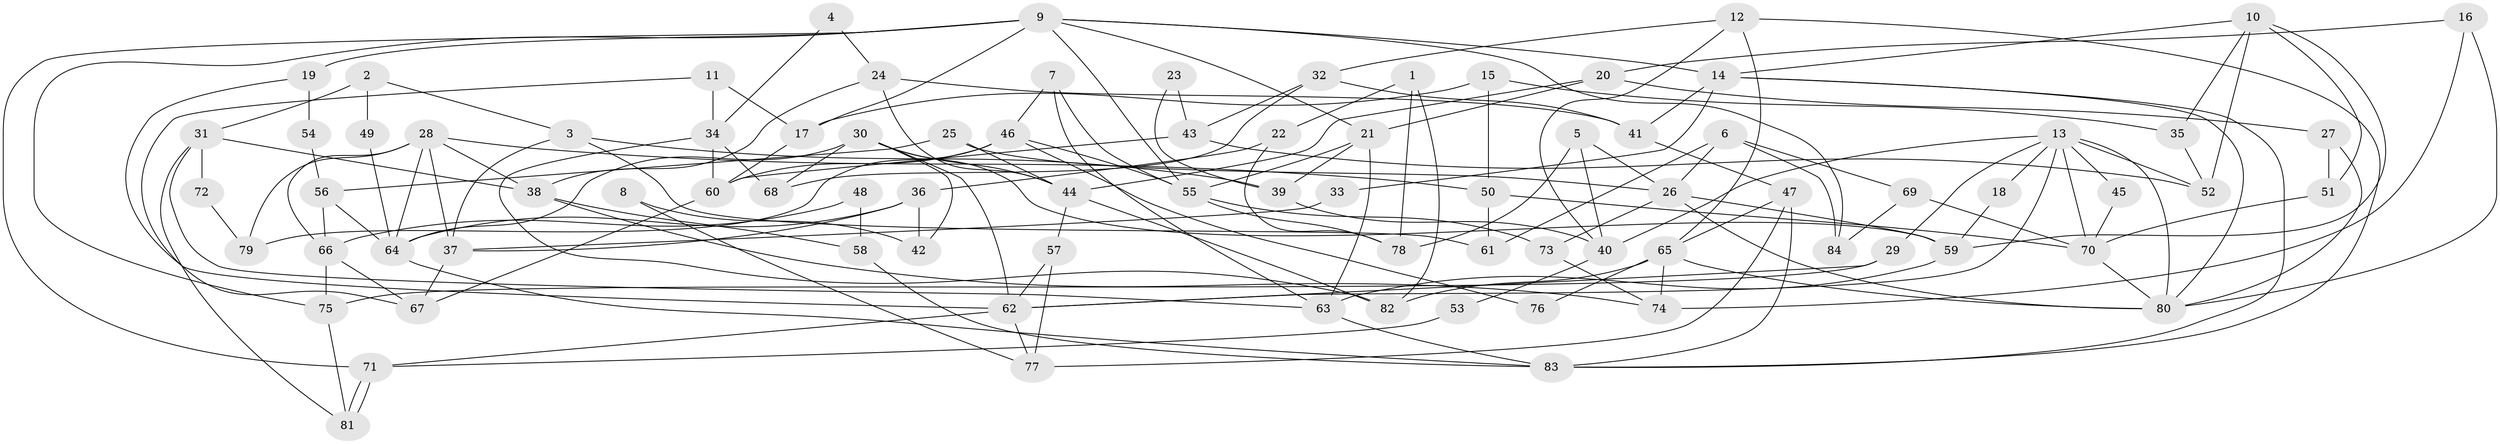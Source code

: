 // Generated by graph-tools (version 1.1) at 2025/01/03/09/25 03:01:58]
// undirected, 84 vertices, 168 edges
graph export_dot {
graph [start="1"]
  node [color=gray90,style=filled];
  1;
  2;
  3;
  4;
  5;
  6;
  7;
  8;
  9;
  10;
  11;
  12;
  13;
  14;
  15;
  16;
  17;
  18;
  19;
  20;
  21;
  22;
  23;
  24;
  25;
  26;
  27;
  28;
  29;
  30;
  31;
  32;
  33;
  34;
  35;
  36;
  37;
  38;
  39;
  40;
  41;
  42;
  43;
  44;
  45;
  46;
  47;
  48;
  49;
  50;
  51;
  52;
  53;
  54;
  55;
  56;
  57;
  58;
  59;
  60;
  61;
  62;
  63;
  64;
  65;
  66;
  67;
  68;
  69;
  70;
  71;
  72;
  73;
  74;
  75;
  76;
  77;
  78;
  79;
  80;
  81;
  82;
  83;
  84;
  1 -- 82;
  1 -- 78;
  1 -- 22;
  2 -- 3;
  2 -- 31;
  2 -- 49;
  3 -- 61;
  3 -- 37;
  3 -- 39;
  4 -- 24;
  4 -- 34;
  5 -- 78;
  5 -- 26;
  5 -- 40;
  6 -- 26;
  6 -- 69;
  6 -- 61;
  6 -- 84;
  7 -- 63;
  7 -- 55;
  7 -- 46;
  8 -- 42;
  8 -- 77;
  9 -- 17;
  9 -- 71;
  9 -- 14;
  9 -- 19;
  9 -- 21;
  9 -- 55;
  9 -- 75;
  9 -- 84;
  10 -- 14;
  10 -- 59;
  10 -- 35;
  10 -- 51;
  10 -- 52;
  11 -- 17;
  11 -- 34;
  11 -- 67;
  12 -- 65;
  12 -- 40;
  12 -- 32;
  12 -- 83;
  13 -- 40;
  13 -- 80;
  13 -- 18;
  13 -- 29;
  13 -- 45;
  13 -- 52;
  13 -- 62;
  13 -- 70;
  14 -- 83;
  14 -- 33;
  14 -- 41;
  14 -- 80;
  15 -- 50;
  15 -- 35;
  15 -- 17;
  16 -- 20;
  16 -- 74;
  16 -- 80;
  17 -- 60;
  18 -- 59;
  19 -- 62;
  19 -- 54;
  20 -- 21;
  20 -- 27;
  20 -- 44;
  21 -- 55;
  21 -- 39;
  21 -- 63;
  22 -- 36;
  22 -- 78;
  23 -- 43;
  23 -- 39;
  24 -- 38;
  24 -- 44;
  24 -- 41;
  25 -- 44;
  25 -- 26;
  25 -- 56;
  26 -- 73;
  26 -- 80;
  26 -- 59;
  27 -- 51;
  27 -- 80;
  28 -- 64;
  28 -- 66;
  28 -- 37;
  28 -- 38;
  28 -- 50;
  28 -- 79;
  29 -- 62;
  29 -- 75;
  30 -- 44;
  30 -- 68;
  30 -- 42;
  30 -- 59;
  30 -- 62;
  30 -- 64;
  31 -- 81;
  31 -- 63;
  31 -- 38;
  31 -- 72;
  32 -- 41;
  32 -- 43;
  32 -- 68;
  33 -- 37;
  34 -- 60;
  34 -- 82;
  34 -- 68;
  35 -- 52;
  36 -- 37;
  36 -- 64;
  36 -- 42;
  37 -- 67;
  38 -- 58;
  38 -- 74;
  39 -- 40;
  40 -- 53;
  41 -- 47;
  43 -- 52;
  43 -- 60;
  44 -- 57;
  44 -- 82;
  45 -- 70;
  46 -- 60;
  46 -- 55;
  46 -- 76;
  46 -- 79;
  47 -- 83;
  47 -- 65;
  47 -- 77;
  48 -- 66;
  48 -- 58;
  49 -- 64;
  50 -- 70;
  50 -- 61;
  51 -- 70;
  53 -- 71;
  54 -- 56;
  55 -- 73;
  55 -- 78;
  56 -- 64;
  56 -- 66;
  57 -- 77;
  57 -- 62;
  58 -- 83;
  59 -- 63;
  60 -- 67;
  62 -- 71;
  62 -- 77;
  63 -- 83;
  64 -- 83;
  65 -- 80;
  65 -- 74;
  65 -- 76;
  65 -- 82;
  66 -- 75;
  66 -- 67;
  69 -- 84;
  69 -- 70;
  70 -- 80;
  71 -- 81;
  71 -- 81;
  72 -- 79;
  73 -- 74;
  75 -- 81;
}
